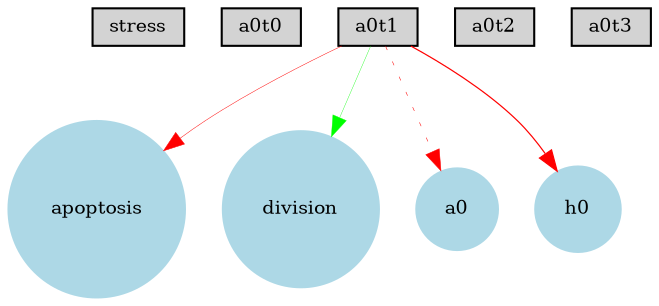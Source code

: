 digraph {
	node [fontsize=9 height=0.2 shape=circle width=0.2]
		stress [shape=box style=filled]
		a0t0 [shape=box style=filled]
		a0t1 [shape=box style=filled]
		a0t2 [shape=box style=filled]
		a0t3 [shape=box style=filled]
		apoptosis [color=lightblue style=filled]
		division [color=lightblue style=filled]
		a0 [color=lightblue style=filled]
		h0 [color=lightblue style=filled]
			a0t1 -> a0 [color=red penwidth=0.255775089411 style=dotted]
			a0t1 -> h0 [color=red penwidth=0.5802715028 style=solid]
			a0t1 -> apoptosis [color=red penwidth=0.224196837289 style=solid]
			a0t1 -> division [color=green penwidth=0.17344974096 style=solid]
}